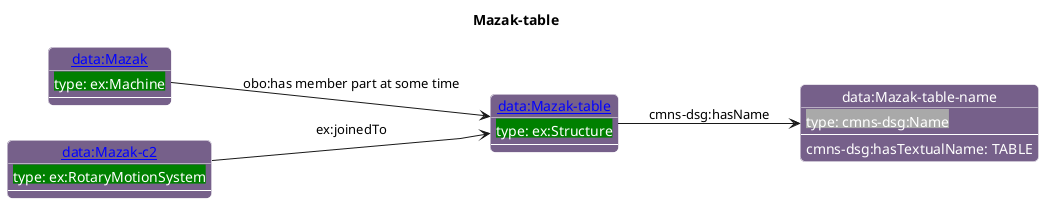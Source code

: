 @startuml
skinparam linetype polyline
left to right direction
title Mazak-table

skinparam roundCorner 10

skinparam object {
  BackgroundColor 76608A
  fontColor White
  BorderColor White 
  FontName Helvetica   
}

skinparam class{
   BackgroundColor White
   fontColor black
   FontStyle bold
   FontName Helvetica
}

object "[[./Mazak-table.html data:Mazak-table]]" as o1 #76608A {
 <back:#Green>type: ex:Structure</back> 
---
 }
object "data:Mazak-table-name" as o2 #76608A {
 <back:#DarkGrey>type: cmns-dsg:Name</back> 
---
 }
object "[[./Mazak.html data:Mazak]]" as o3 #76608A {
 <back:#Green>type: ex:Machine</back> 
---
 }
object "[[./Mazak-c2.html data:Mazak-c2]]" as o4 #76608A {
 <back:#Green>type: ex:RotaryMotionSystem</back> 
---
 }
o1 --> o2 : cmns-dsg:hasName
o2 : cmns-dsg:hasTextualName: TABLE
o3 --> o1 : obo:has member part at some time
o4 --> o1 : ex:joinedTo
@enduml
